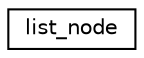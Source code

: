 digraph "Graphical Class Hierarchy"
{
  edge [fontname="Helvetica",fontsize="10",labelfontname="Helvetica",labelfontsize="10"];
  node [fontname="Helvetica",fontsize="10",shape=record];
  rankdir="LR";
  Node1 [label="list_node",height=0.2,width=0.4,color="black", fillcolor="white", style="filled",URL="$structlist__node.html"];
}
